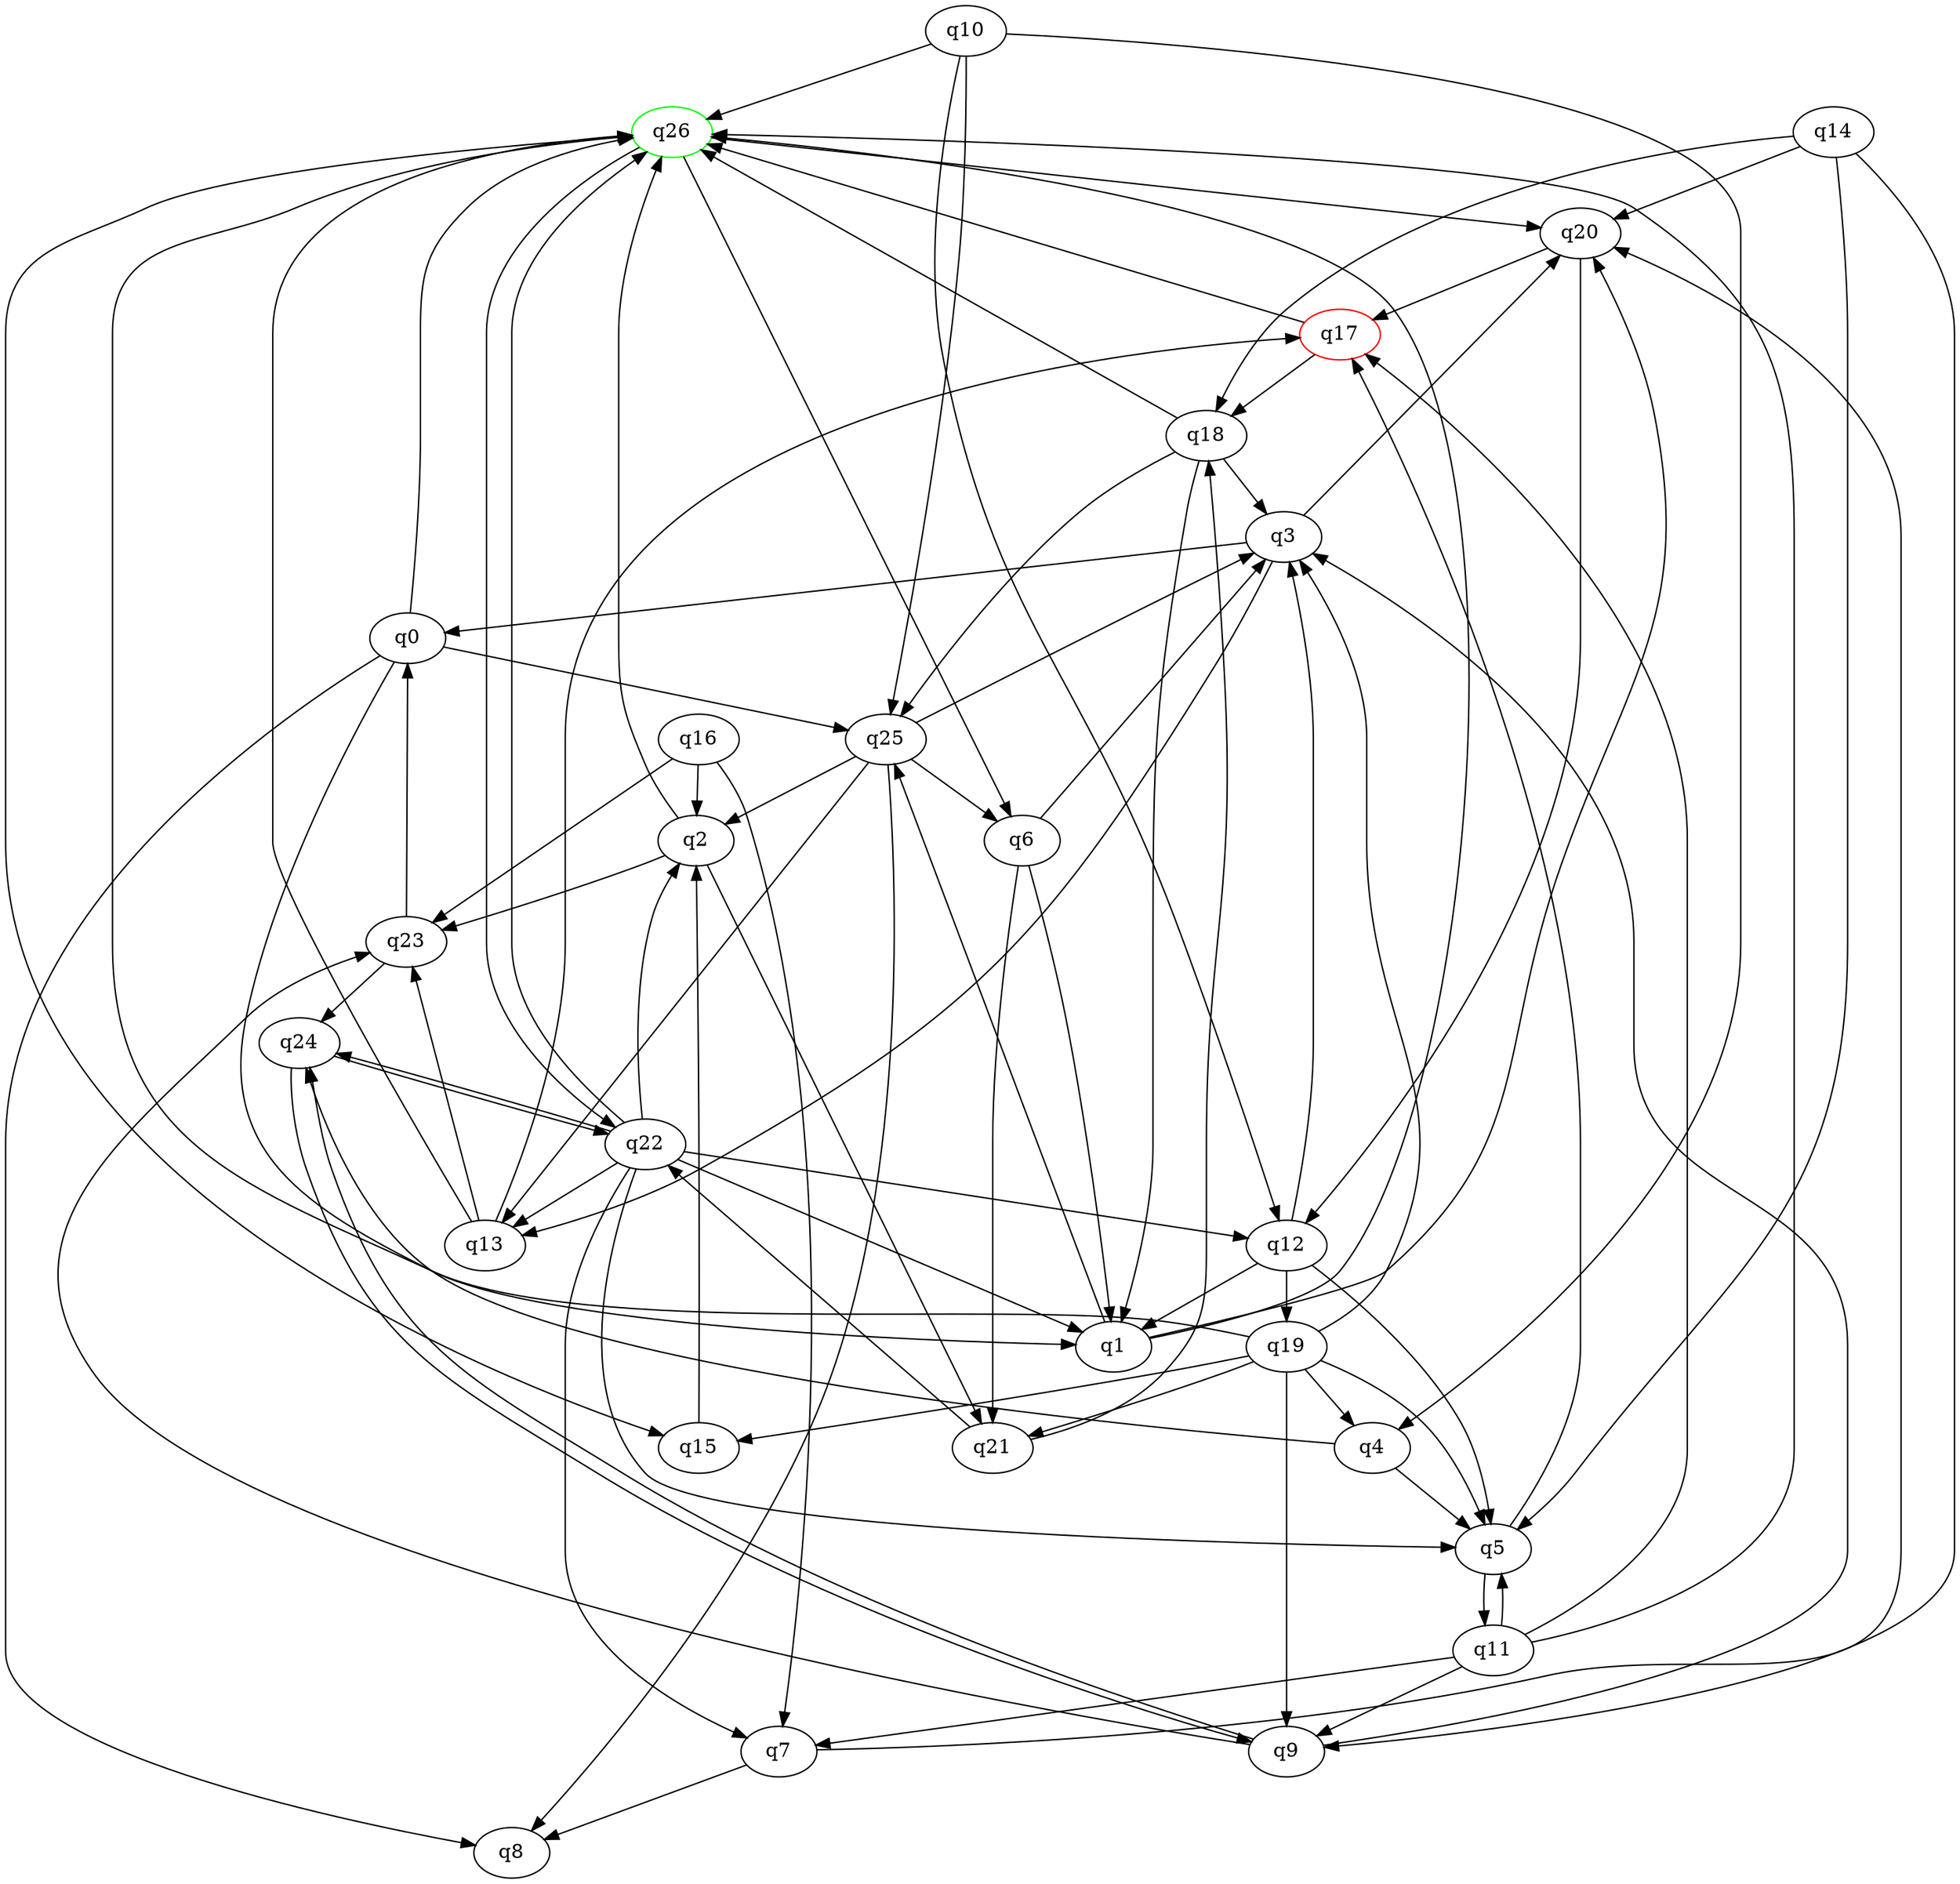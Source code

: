 digraph A{
q26 [initial=1,color=green];
q17 [final=1,color=red];
q0 -> q1;
q0 -> q8;
q0 -> q25;
q0 -> q26;
q1 -> q20;
q1 -> q25;
q1 -> q26;
q2 -> q21;
q2 -> q23;
q2 -> q26;
q3 -> q0;
q3 -> q13;
q3 -> q20;
q4 -> q5;
q4 -> q24;
q5 -> q11;
q5 -> q17;
q6 -> q1;
q6 -> q3;
q6 -> q21;
q7 -> q8;
q7 -> q20;
q9 -> q3;
q9 -> q23;
q9 -> q24;
q10 -> q4;
q10 -> q12;
q10 -> q25;
q10 -> q26;
q11 -> q5;
q11 -> q7;
q11 -> q9;
q11 -> q17;
q11 -> q26;
q12 -> q1;
q12 -> q3;
q12 -> q5;
q12 -> q19;
q13 -> q17;
q13 -> q23;
q13 -> q26;
q14 -> q5;
q14 -> q9;
q14 -> q18;
q14 -> q20;
q15 -> q2;
q16 -> q2;
q16 -> q7;
q16 -> q23;
q17 -> q18;
q17 -> q26;
q18 -> q1;
q18 -> q3;
q18 -> q25;
q18 -> q26;
q19 -> q3;
q19 -> q4;
q19 -> q5;
q19 -> q9;
q19 -> q15;
q19 -> q21;
q19 -> q26;
q20 -> q12;
q20 -> q17;
q21 -> q18;
q21 -> q22;
q22 -> q1;
q22 -> q2;
q22 -> q5;
q22 -> q7;
q22 -> q12;
q22 -> q13;
q22 -> q24;
q22 -> q26;
q23 -> q0;
q23 -> q24;
q24 -> q9;
q24 -> q22;
q25 -> q2;
q25 -> q3;
q25 -> q6;
q25 -> q8;
q25 -> q13;
q26 -> q6;
q26 -> q15;
q26 -> q20;
q26 -> q22;
}